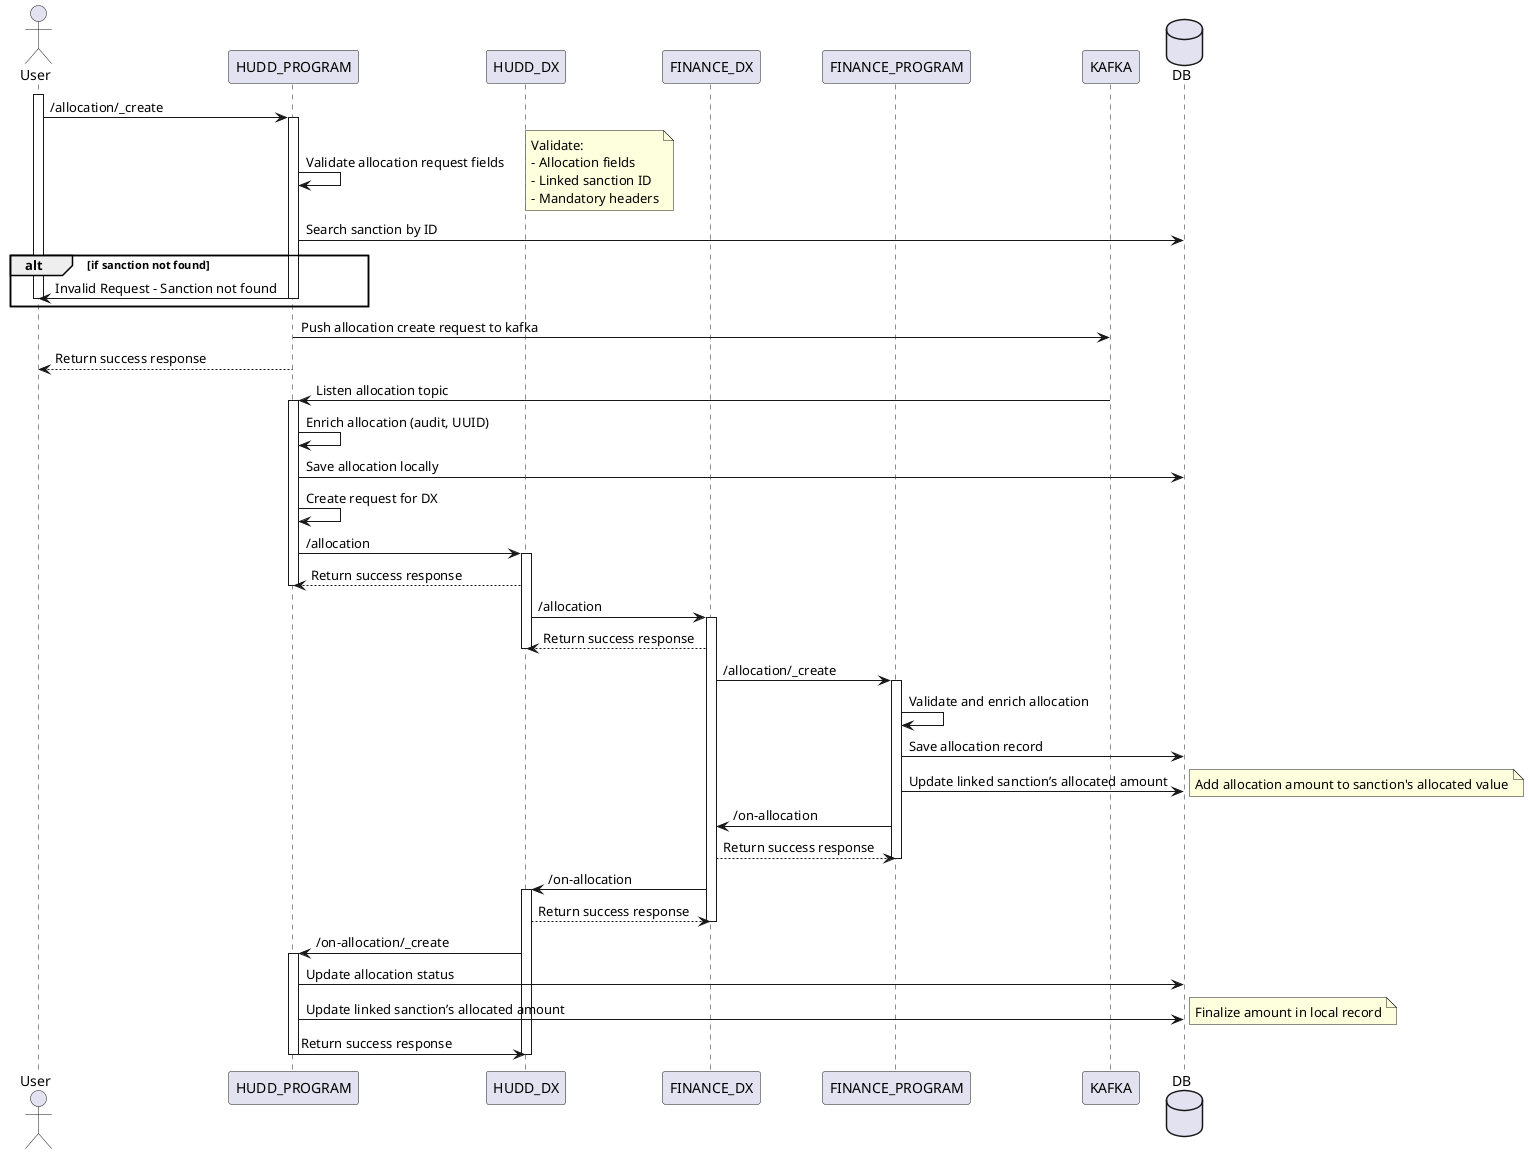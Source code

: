 @startuml
'title: Allocation Create Flow with Sanction Validation and Amount Update

actor User as User order 0
participant HUDD_PROGRAM as HUDD_PROGRAM order 1
participant HUDD_DX as HUDD_DX order 2
participant FINANCE_DX as FINANCE_DX order 3
participant FINANCE_PROGRAM as FINANCE_PROGRAM order 4
participant KAFKA as KAFKA order 5
database DB as DB order 6

activate User
User -> HUDD_PROGRAM: /allocation/_create
activate HUDD_PROGRAM
HUDD_PROGRAM -> HUDD_PROGRAM: Validate allocation request fields

note right
Validate:
- Allocation fields
- Linked sanction ID
- Mandatory headers
end note

HUDD_PROGRAM -> DB: Search sanction by ID
alt if sanction not found
User <- HUDD_PROGRAM: Invalid Request - Sanction not found
deactivate HUDD_PROGRAM
deactivate User
end

HUDD_PROGRAM -> KAFKA: Push allocation create request to kafka
User <-- HUDD_PROGRAM: Return success response
deactivate HUDD_PROGRAM
deactivate User

HUDD_PROGRAM <- KAFKA: Listen allocation topic
activate HUDD_PROGRAM
HUDD_PROGRAM -> HUDD_PROGRAM: Enrich allocation (audit, UUID)
HUDD_PROGRAM -> DB: Save allocation locally
HUDD_PROGRAM -> HUDD_PROGRAM: Create request for DX
HUDD_PROGRAM -> HUDD_DX: /allocation
activate HUDD_DX
HUDD_PROGRAM <-- HUDD_DX: Return success response
deactivate HUDD_PROGRAM

HUDD_DX -> FINANCE_DX: /allocation
activate FINANCE_DX
HUDD_DX <-- FINANCE_DX: Return success response
deactivate HUDD_DX

FINANCE_DX -> FINANCE_PROGRAM: /allocation/_create
activate FINANCE_PROGRAM
FINANCE_PROGRAM -> FINANCE_PROGRAM: Validate and enrich allocation
FINANCE_PROGRAM -> DB: Save allocation record
FINANCE_PROGRAM -> DB: Update linked sanction’s allocated amount
note right: Add allocation amount to sanction's allocated value
FINANCE_PROGRAM -> FINANCE_DX: /on-allocation
FINANCE_PROGRAM <-- FINANCE_DX: Return success response
deactivate FINANCE_PROGRAM

FINANCE_DX -> HUDD_DX: /on-allocation
activate HUDD_DX
FINANCE_DX <-- HUDD_DX: Return success response
deactivate FINANCE_DX

HUDD_DX -> HUDD_PROGRAM: /on-allocation/_create
activate HUDD_PROGRAM
HUDD_PROGRAM -> DB: Update allocation status
HUDD_PROGRAM -> DB: Update linked sanction’s allocated amount
note right: Finalize amount in local record
HUDD_PROGRAM -> HUDD_DX: Return success response
deactivate HUDD_PROGRAM
deactivate HUDD_DX

@enduml